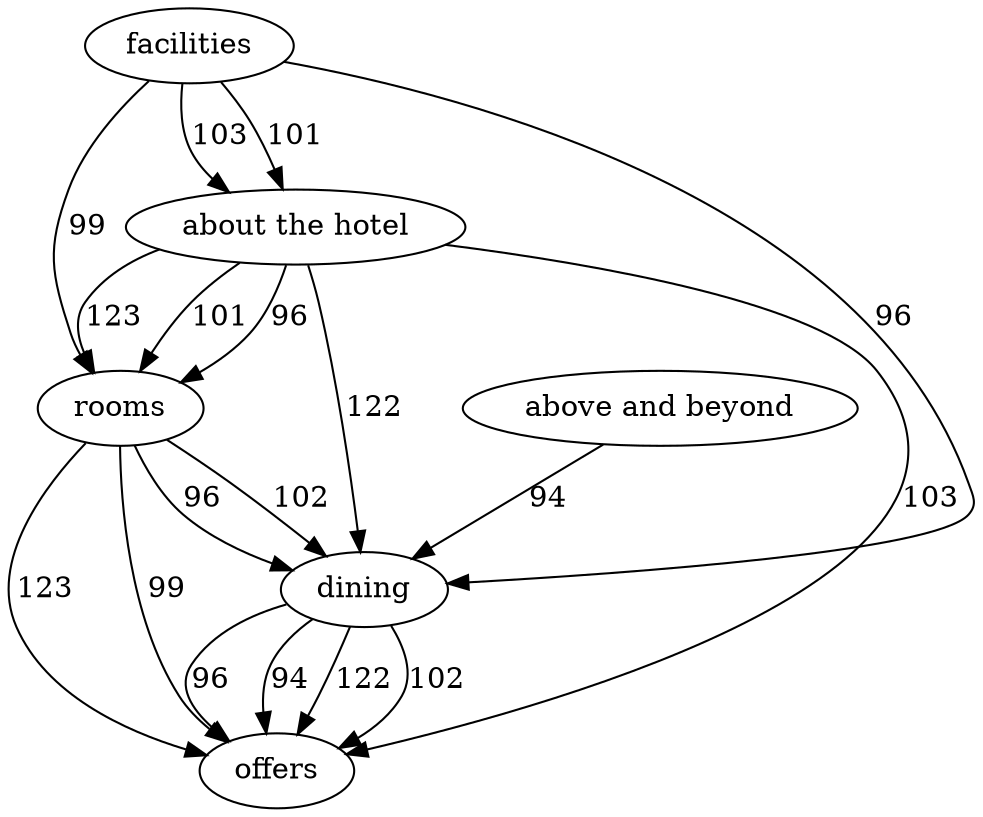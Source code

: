 digraph "" {
layout="dot";
facilities;
"about the hotel";
dining;
offers;
rooms;
"above and beyond";
facilities -> dining  [key=0, label=96, weight=96];
facilities -> rooms  [key=0, label=99, weight=99];
facilities -> "about the hotel"  [key=0, label=103, weight=103];
facilities -> "about the hotel"  [key=1, label=101, weight=101];
"about the hotel" -> dining  [key=0, label=122, weight=122];
"about the hotel" -> offers  [key=0, label=103, weight=103];
"about the hotel" -> rooms  [key=0, label=123, weight=123];
"about the hotel" -> rooms  [key=1, label=101, weight=101];
"about the hotel" -> rooms  [key=2, label=96, weight=96];
dining -> offers  [key=0, label=122, weight=122];
dining -> offers  [key=1, label=102, weight=102];
dining -> offers  [key=2, label=96, weight=96];
dining -> offers  [key=3, label=94, weight=94];
rooms -> dining  [key=0, label=102, weight=102];
rooms -> dining  [key=1, label=96, weight=96];
rooms -> offers  [key=0, label=123, weight=123];
rooms -> offers  [key=1, label=99, weight=99];
"above and beyond" -> dining  [key=0, label=94, weight=94];
}